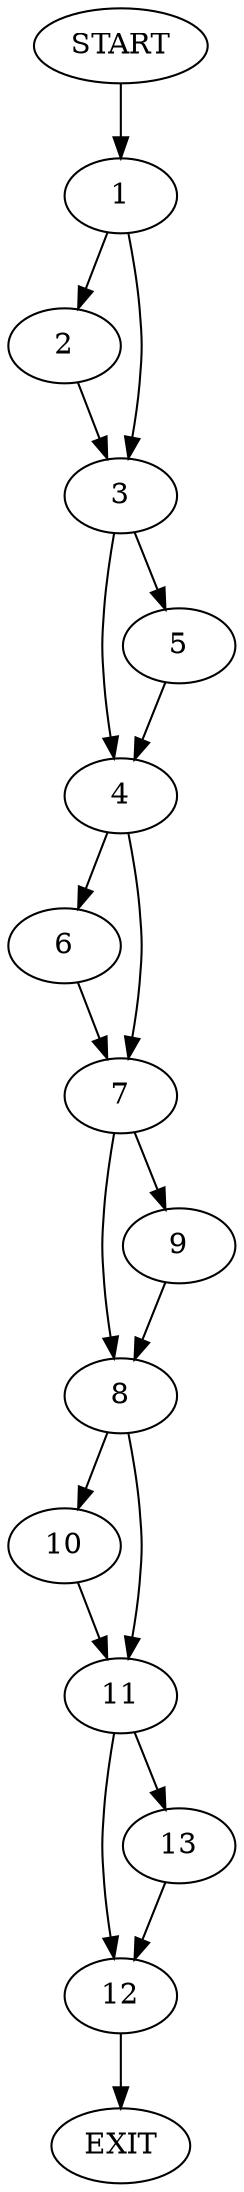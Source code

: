 digraph {
0 [label="START"]
14 [label="EXIT"]
0 -> 1
1 -> 2
1 -> 3
3 -> 4
3 -> 5
2 -> 3
5 -> 4
4 -> 6
4 -> 7
6 -> 7
7 -> 8
7 -> 9
9 -> 8
8 -> 10
8 -> 11
11 -> 12
11 -> 13
10 -> 11
13 -> 12
12 -> 14
}
